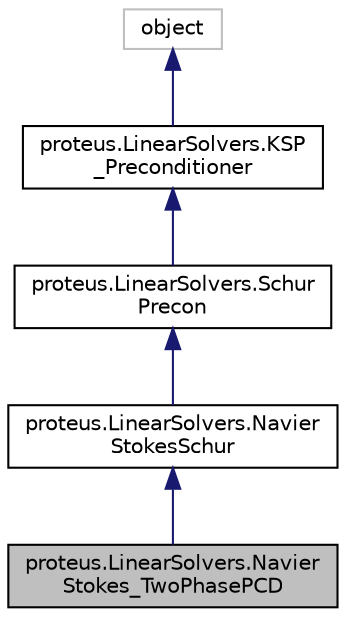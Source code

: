 digraph "proteus.LinearSolvers.NavierStokes_TwoPhasePCD"
{
 // LATEX_PDF_SIZE
  edge [fontname="Helvetica",fontsize="10",labelfontname="Helvetica",labelfontsize="10"];
  node [fontname="Helvetica",fontsize="10",shape=record];
  Node1 [label="proteus.LinearSolvers.Navier\lStokes_TwoPhasePCD",height=0.2,width=0.4,color="black", fillcolor="grey75", style="filled", fontcolor="black",tooltip=" "];
  Node2 -> Node1 [dir="back",color="midnightblue",fontsize="10",style="solid",fontname="Helvetica"];
  Node2 [label="proteus.LinearSolvers.Navier\lStokesSchur",height=0.2,width=0.4,color="black", fillcolor="white", style="filled",URL="$classproteus_1_1LinearSolvers_1_1NavierStokesSchur.html",tooltip=" "];
  Node3 -> Node2 [dir="back",color="midnightblue",fontsize="10",style="solid",fontname="Helvetica"];
  Node3 [label="proteus.LinearSolvers.Schur\lPrecon",height=0.2,width=0.4,color="black", fillcolor="white", style="filled",URL="$classproteus_1_1LinearSolvers_1_1SchurPrecon.html",tooltip=" "];
  Node4 -> Node3 [dir="back",color="midnightblue",fontsize="10",style="solid",fontname="Helvetica"];
  Node4 [label="proteus.LinearSolvers.KSP\l_Preconditioner",height=0.2,width=0.4,color="black", fillcolor="white", style="filled",URL="$classproteus_1_1LinearSolvers_1_1KSP__Preconditioner.html",tooltip=" "];
  Node5 -> Node4 [dir="back",color="midnightblue",fontsize="10",style="solid",fontname="Helvetica"];
  Node5 [label="object",height=0.2,width=0.4,color="grey75", fillcolor="white", style="filled",tooltip=" "];
}
